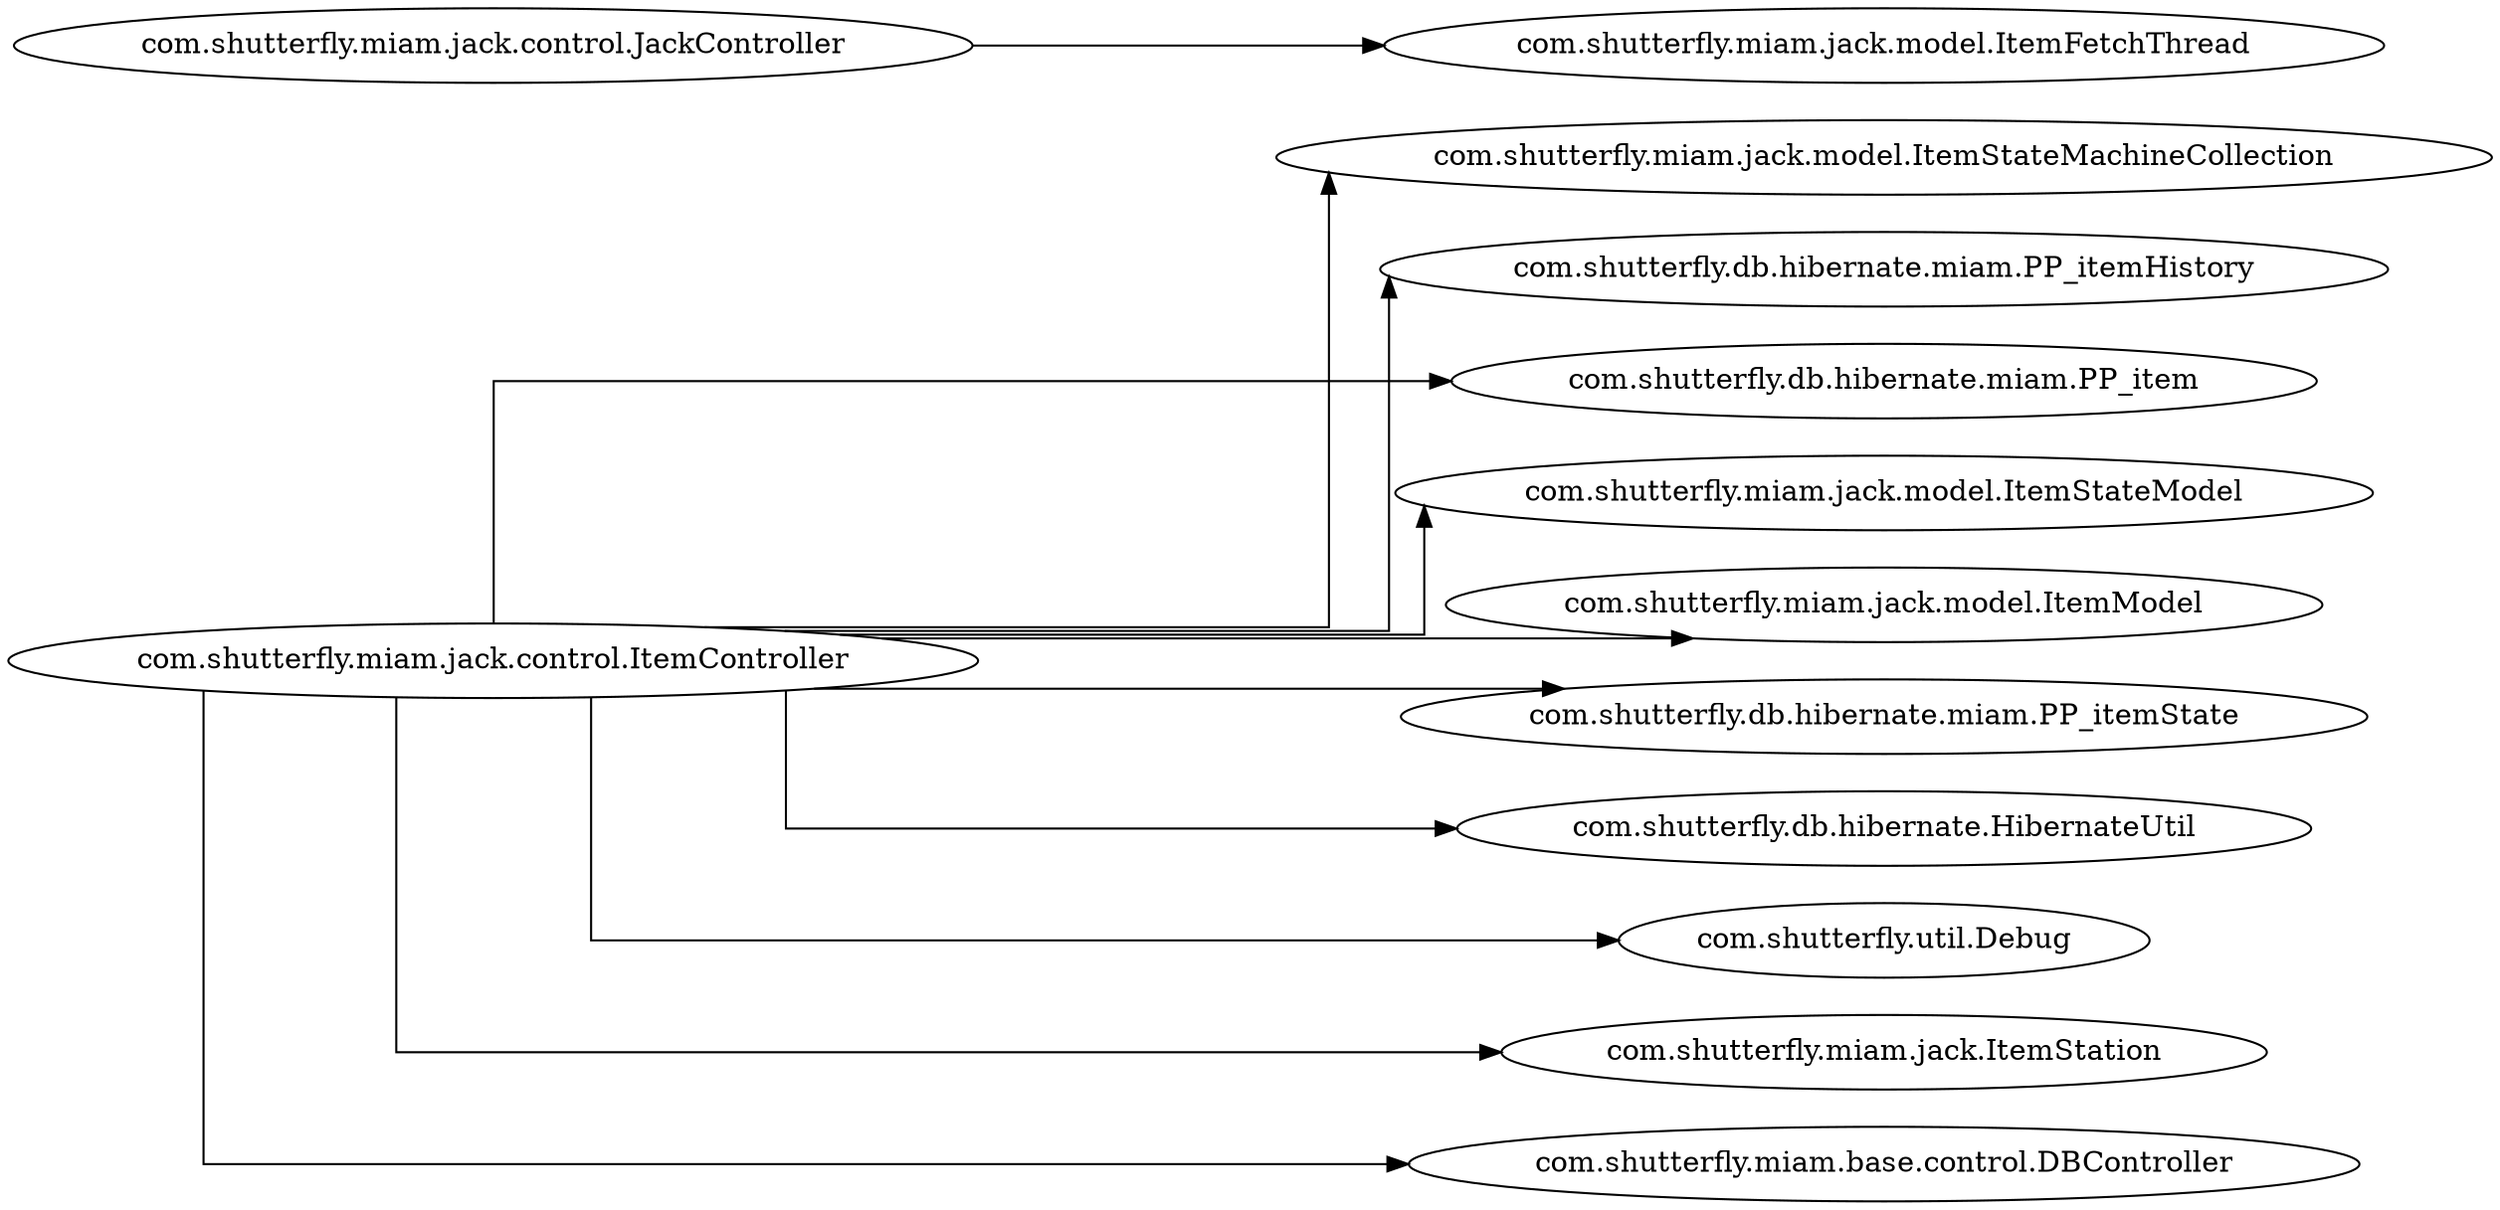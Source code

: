 digraph dependencyGraph {
 concentrate=true;
 rankdir="LR"; 
ranksep="2.0";
"com.shutterfly.miam.jack.control.ItemController"; 
"com.shutterfly.miam.jack.control.ItemController"->"com.shutterfly.miam.jack.model.ItemStateMachineCollection";
"com.shutterfly.miam.jack.control.ItemController"->"com.shutterfly.db.hibernate.miam.PP_itemHistory";
"com.shutterfly.miam.jack.control.ItemController"->"com.shutterfly.db.hibernate.miam.PP_item";
"com.shutterfly.miam.jack.control.ItemController"->"com.shutterfly.miam.jack.model.ItemStateModel";
"com.shutterfly.miam.jack.control.ItemController"->"com.shutterfly.miam.jack.model.ItemModel";
"com.shutterfly.miam.jack.control.ItemController"->"com.shutterfly.db.hibernate.miam.PP_itemState";
"com.shutterfly.miam.jack.control.ItemController"->"com.shutterfly.db.hibernate.HibernateUtil";
"com.shutterfly.miam.jack.control.ItemController"->"com.shutterfly.util.Debug";
"com.shutterfly.miam.jack.control.ItemController"->"com.shutterfly.miam.jack.ItemStation";
"com.shutterfly.miam.jack.control.ItemController"->"com.shutterfly.miam.base.control.DBController";
"com.shutterfly.miam.jack.control.JackController"; 
"com.shutterfly.miam.jack.control.JackController"->"com.shutterfly.miam.jack.model.ItemFetchThread";
splines="ortho";
}